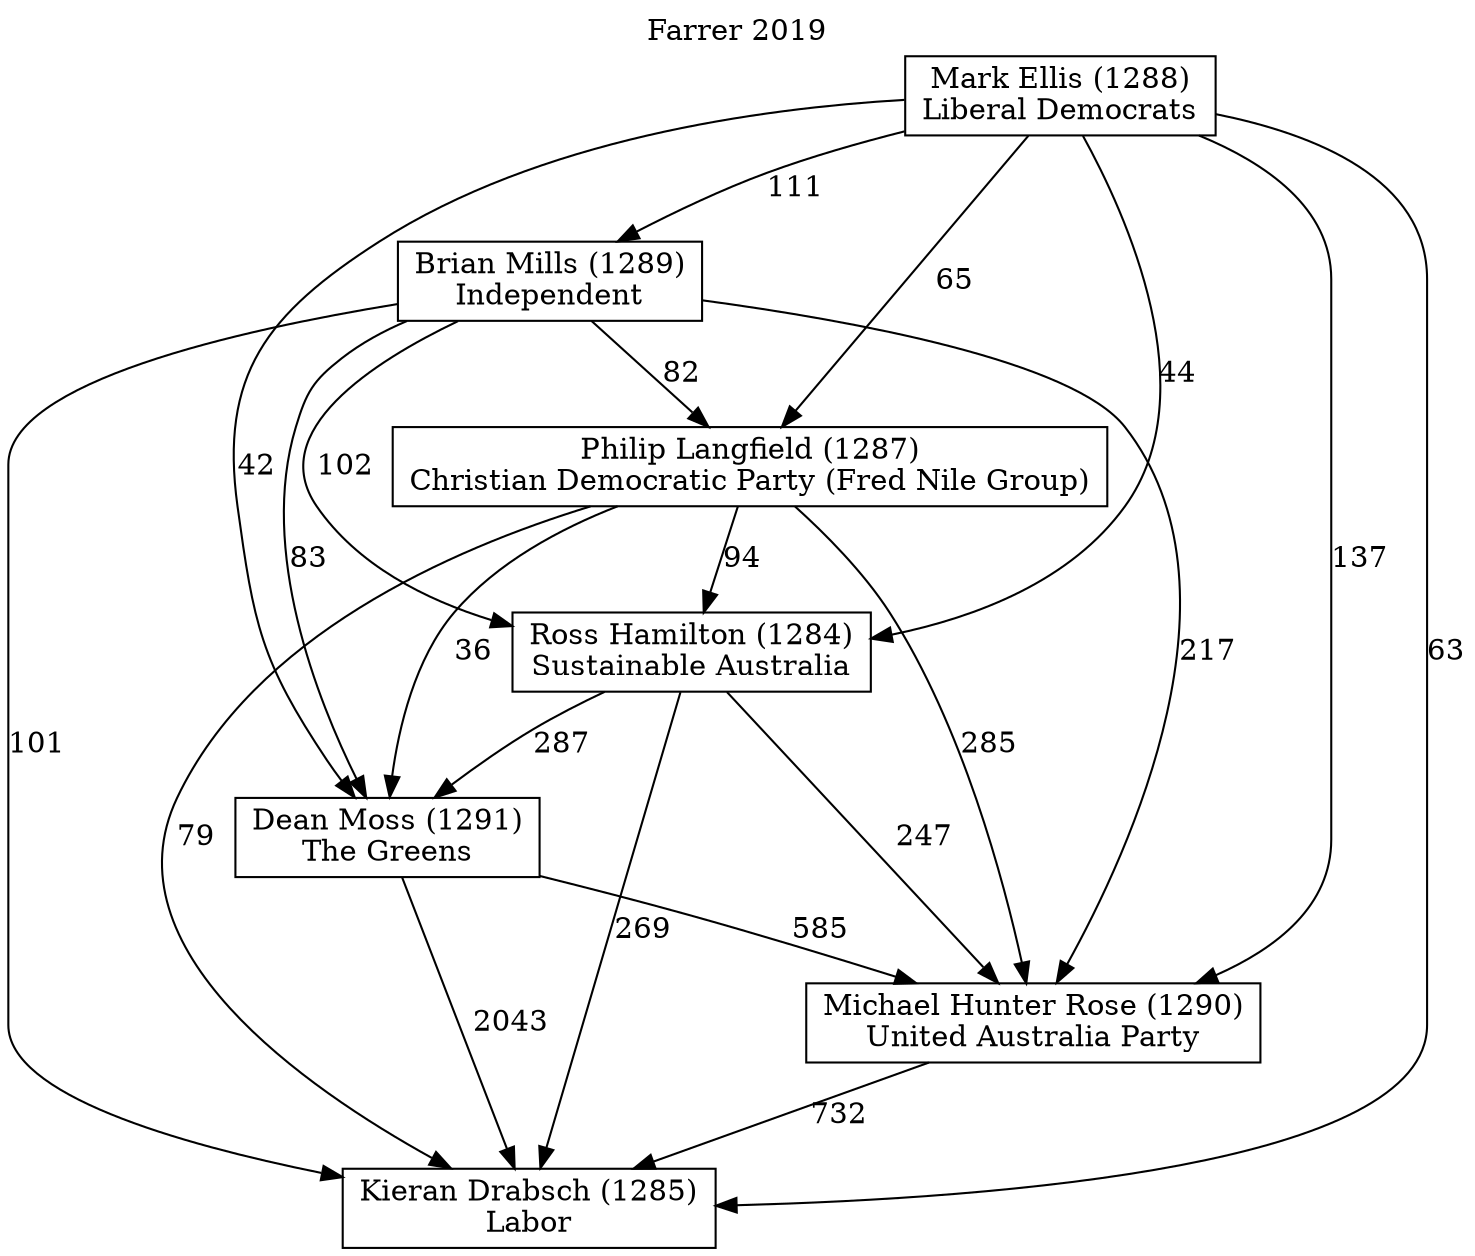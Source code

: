 // House preference flow
digraph "Kieran Drabsch (1285)_Farrer_2019" {
	graph [label="Farrer 2019" labelloc=t mclimit=10]
	node [shape=box]
	"Brian Mills (1289)" [label="Brian Mills (1289)
Independent"]
	"Dean Moss (1291)" [label="Dean Moss (1291)
The Greens"]
	"Kieran Drabsch (1285)" [label="Kieran Drabsch (1285)
Labor"]
	"Mark Ellis (1288)" [label="Mark Ellis (1288)
Liberal Democrats"]
	"Michael Hunter Rose (1290)" [label="Michael Hunter Rose (1290)
United Australia Party"]
	"Philip Langfield (1287)" [label="Philip Langfield (1287)
Christian Democratic Party (Fred Nile Group)"]
	"Ross Hamilton (1284)" [label="Ross Hamilton (1284)
Sustainable Australia"]
	"Brian Mills (1289)" -> "Dean Moss (1291)" [label=83]
	"Brian Mills (1289)" -> "Kieran Drabsch (1285)" [label=101]
	"Brian Mills (1289)" -> "Michael Hunter Rose (1290)" [label=217]
	"Brian Mills (1289)" -> "Philip Langfield (1287)" [label=82]
	"Brian Mills (1289)" -> "Ross Hamilton (1284)" [label=102]
	"Dean Moss (1291)" -> "Kieran Drabsch (1285)" [label=2043]
	"Dean Moss (1291)" -> "Michael Hunter Rose (1290)" [label=585]
	"Mark Ellis (1288)" -> "Brian Mills (1289)" [label=111]
	"Mark Ellis (1288)" -> "Dean Moss (1291)" [label=42]
	"Mark Ellis (1288)" -> "Kieran Drabsch (1285)" [label=63]
	"Mark Ellis (1288)" -> "Michael Hunter Rose (1290)" [label=137]
	"Mark Ellis (1288)" -> "Philip Langfield (1287)" [label=65]
	"Mark Ellis (1288)" -> "Ross Hamilton (1284)" [label=44]
	"Michael Hunter Rose (1290)" -> "Kieran Drabsch (1285)" [label=732]
	"Philip Langfield (1287)" -> "Dean Moss (1291)" [label=36]
	"Philip Langfield (1287)" -> "Kieran Drabsch (1285)" [label=79]
	"Philip Langfield (1287)" -> "Michael Hunter Rose (1290)" [label=285]
	"Philip Langfield (1287)" -> "Ross Hamilton (1284)" [label=94]
	"Ross Hamilton (1284)" -> "Dean Moss (1291)" [label=287]
	"Ross Hamilton (1284)" -> "Kieran Drabsch (1285)" [label=269]
	"Ross Hamilton (1284)" -> "Michael Hunter Rose (1290)" [label=247]
}

